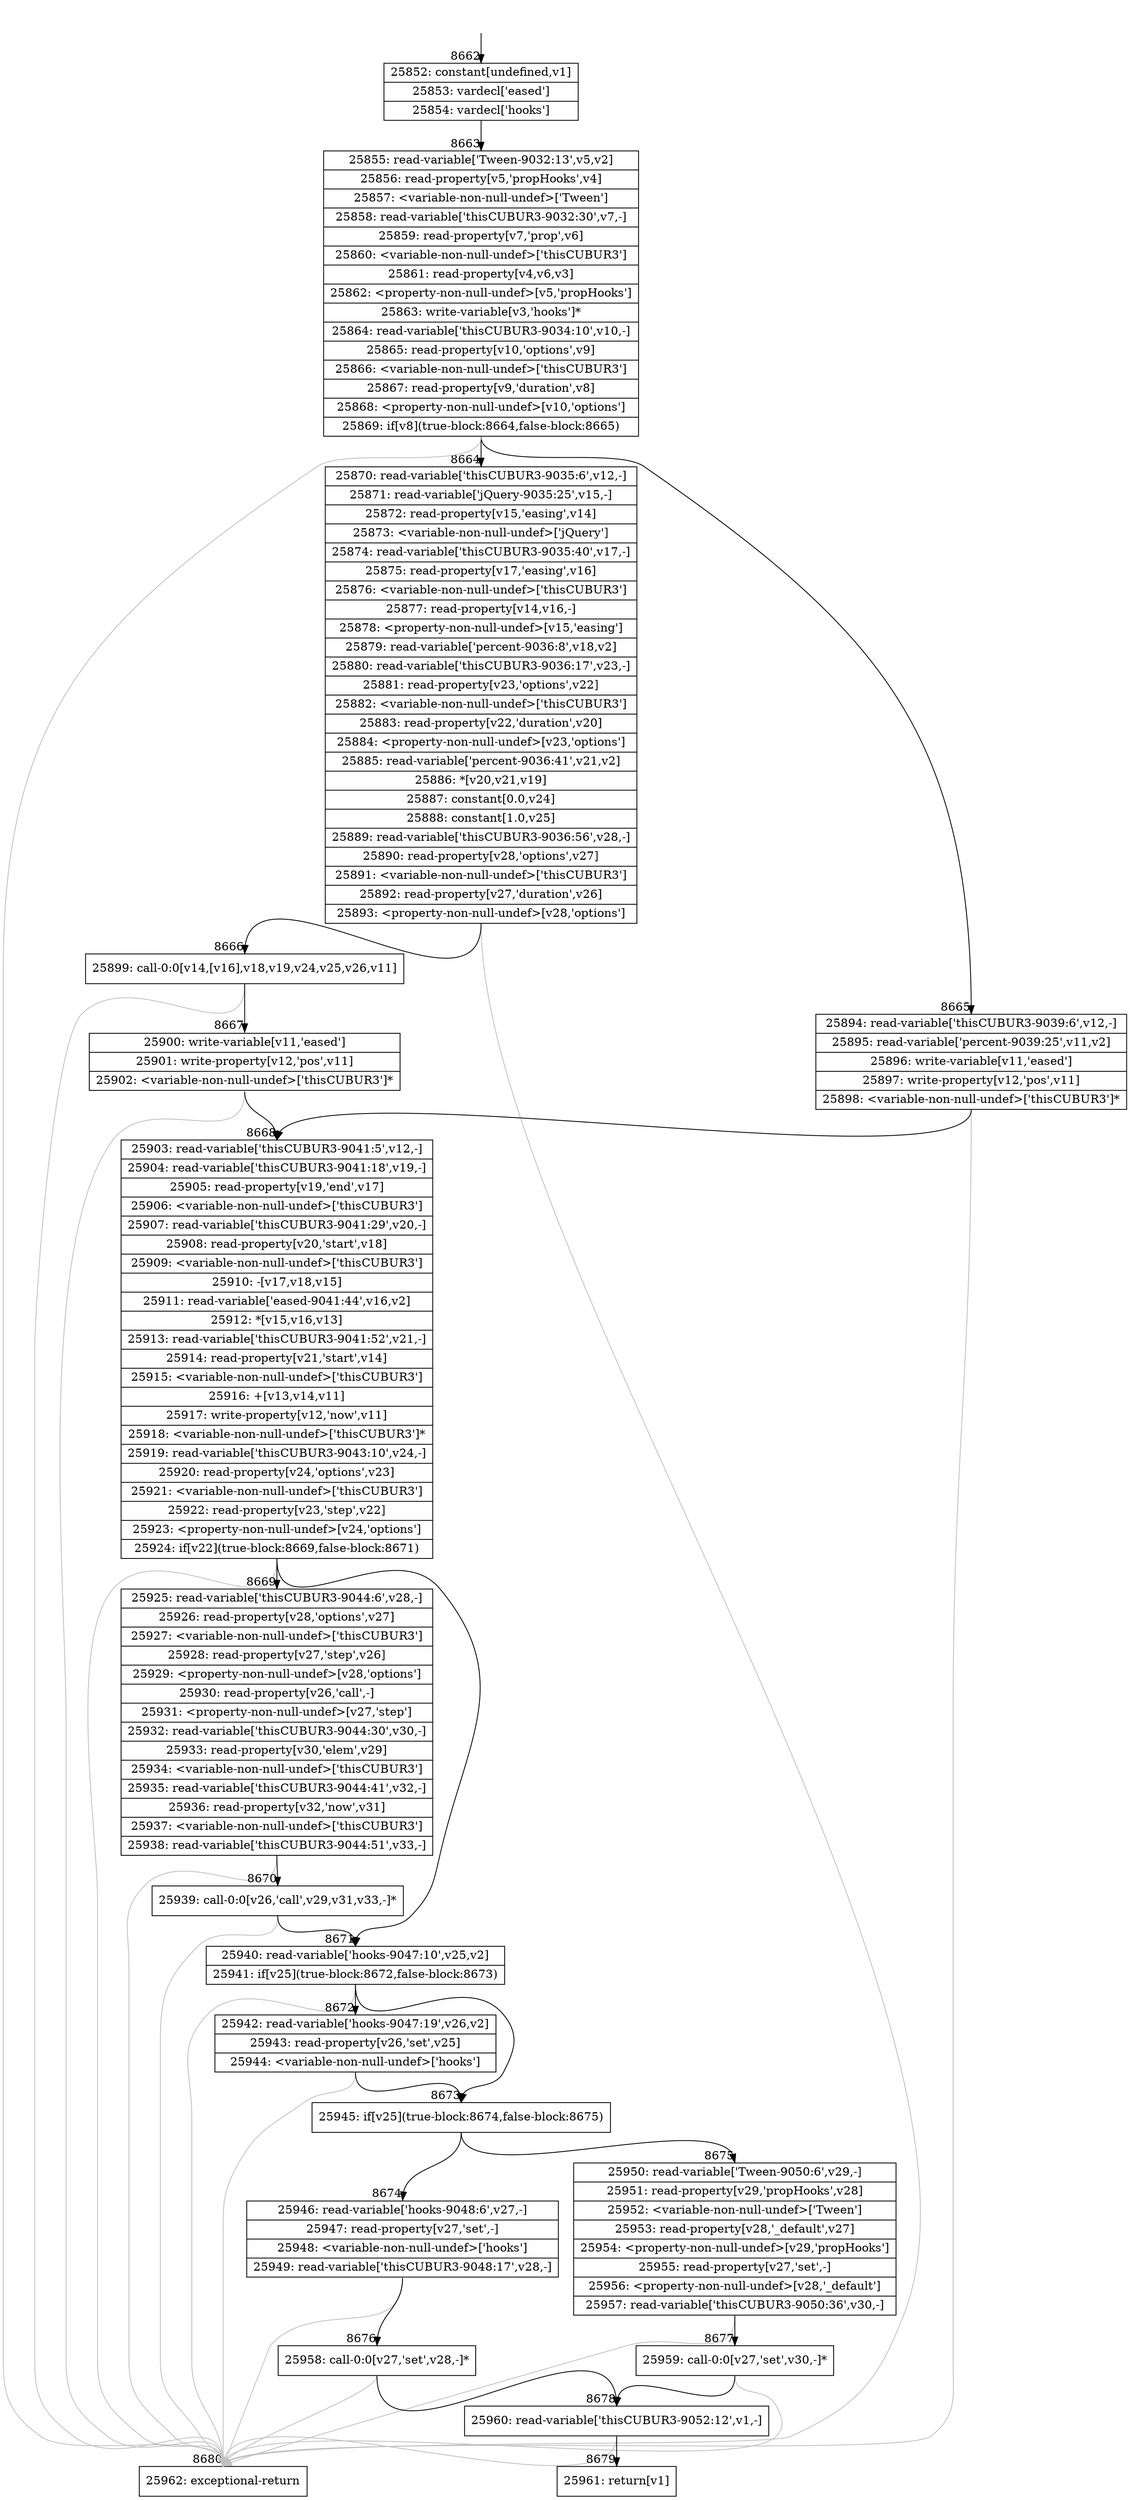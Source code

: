 digraph {
rankdir="TD"
BB_entry536[shape=none,label=""];
BB_entry536 -> BB8662 [tailport=s, headport=n, headlabel="    8662"]
BB8662 [shape=record label="{25852: constant[undefined,v1]|25853: vardecl['eased']|25854: vardecl['hooks']}" ] 
BB8662 -> BB8663 [tailport=s, headport=n, headlabel="      8663"]
BB8663 [shape=record label="{25855: read-variable['Tween-9032:13',v5,v2]|25856: read-property[v5,'propHooks',v4]|25857: \<variable-non-null-undef\>['Tween']|25858: read-variable['thisCUBUR3-9032:30',v7,-]|25859: read-property[v7,'prop',v6]|25860: \<variable-non-null-undef\>['thisCUBUR3']|25861: read-property[v4,v6,v3]|25862: \<property-non-null-undef\>[v5,'propHooks']|25863: write-variable[v3,'hooks']*|25864: read-variable['thisCUBUR3-9034:10',v10,-]|25865: read-property[v10,'options',v9]|25866: \<variable-non-null-undef\>['thisCUBUR3']|25867: read-property[v9,'duration',v8]|25868: \<property-non-null-undef\>[v10,'options']|25869: if[v8](true-block:8664,false-block:8665)}" ] 
BB8663 -> BB8664 [tailport=s, headport=n, headlabel="      8664"]
BB8663 -> BB8665 [tailport=s, headport=n, headlabel="      8665"]
BB8663 -> BB8680 [tailport=s, headport=n, color=gray, headlabel="      8680"]
BB8664 [shape=record label="{25870: read-variable['thisCUBUR3-9035:6',v12,-]|25871: read-variable['jQuery-9035:25',v15,-]|25872: read-property[v15,'easing',v14]|25873: \<variable-non-null-undef\>['jQuery']|25874: read-variable['thisCUBUR3-9035:40',v17,-]|25875: read-property[v17,'easing',v16]|25876: \<variable-non-null-undef\>['thisCUBUR3']|25877: read-property[v14,v16,-]|25878: \<property-non-null-undef\>[v15,'easing']|25879: read-variable['percent-9036:8',v18,v2]|25880: read-variable['thisCUBUR3-9036:17',v23,-]|25881: read-property[v23,'options',v22]|25882: \<variable-non-null-undef\>['thisCUBUR3']|25883: read-property[v22,'duration',v20]|25884: \<property-non-null-undef\>[v23,'options']|25885: read-variable['percent-9036:41',v21,v2]|25886: *[v20,v21,v19]|25887: constant[0.0,v24]|25888: constant[1.0,v25]|25889: read-variable['thisCUBUR3-9036:56',v28,-]|25890: read-property[v28,'options',v27]|25891: \<variable-non-null-undef\>['thisCUBUR3']|25892: read-property[v27,'duration',v26]|25893: \<property-non-null-undef\>[v28,'options']}" ] 
BB8664 -> BB8666 [tailport=s, headport=n, headlabel="      8666"]
BB8664 -> BB8680 [tailport=s, headport=n, color=gray]
BB8665 [shape=record label="{25894: read-variable['thisCUBUR3-9039:6',v12,-]|25895: read-variable['percent-9039:25',v11,v2]|25896: write-variable[v11,'eased']|25897: write-property[v12,'pos',v11]|25898: \<variable-non-null-undef\>['thisCUBUR3']*}" ] 
BB8665 -> BB8668 [tailport=s, headport=n, headlabel="      8668"]
BB8665 -> BB8680 [tailport=s, headport=n, color=gray]
BB8666 [shape=record label="{25899: call-0:0[v14,[v16],v18,v19,v24,v25,v26,v11]}" ] 
BB8666 -> BB8667 [tailport=s, headport=n, headlabel="      8667"]
BB8666 -> BB8680 [tailport=s, headport=n, color=gray]
BB8667 [shape=record label="{25900: write-variable[v11,'eased']|25901: write-property[v12,'pos',v11]|25902: \<variable-non-null-undef\>['thisCUBUR3']*}" ] 
BB8667 -> BB8668 [tailport=s, headport=n]
BB8667 -> BB8680 [tailport=s, headport=n, color=gray]
BB8668 [shape=record label="{25903: read-variable['thisCUBUR3-9041:5',v12,-]|25904: read-variable['thisCUBUR3-9041:18',v19,-]|25905: read-property[v19,'end',v17]|25906: \<variable-non-null-undef\>['thisCUBUR3']|25907: read-variable['thisCUBUR3-9041:29',v20,-]|25908: read-property[v20,'start',v18]|25909: \<variable-non-null-undef\>['thisCUBUR3']|25910: -[v17,v18,v15]|25911: read-variable['eased-9041:44',v16,v2]|25912: *[v15,v16,v13]|25913: read-variable['thisCUBUR3-9041:52',v21,-]|25914: read-property[v21,'start',v14]|25915: \<variable-non-null-undef\>['thisCUBUR3']|25916: +[v13,v14,v11]|25917: write-property[v12,'now',v11]|25918: \<variable-non-null-undef\>['thisCUBUR3']*|25919: read-variable['thisCUBUR3-9043:10',v24,-]|25920: read-property[v24,'options',v23]|25921: \<variable-non-null-undef\>['thisCUBUR3']|25922: read-property[v23,'step',v22]|25923: \<property-non-null-undef\>[v24,'options']|25924: if[v22](true-block:8669,false-block:8671)}" ] 
BB8668 -> BB8669 [tailport=s, headport=n, headlabel="      8669"]
BB8668 -> BB8671 [tailport=s, headport=n, headlabel="      8671"]
BB8668 -> BB8680 [tailport=s, headport=n, color=gray]
BB8669 [shape=record label="{25925: read-variable['thisCUBUR3-9044:6',v28,-]|25926: read-property[v28,'options',v27]|25927: \<variable-non-null-undef\>['thisCUBUR3']|25928: read-property[v27,'step',v26]|25929: \<property-non-null-undef\>[v28,'options']|25930: read-property[v26,'call',-]|25931: \<property-non-null-undef\>[v27,'step']|25932: read-variable['thisCUBUR3-9044:30',v30,-]|25933: read-property[v30,'elem',v29]|25934: \<variable-non-null-undef\>['thisCUBUR3']|25935: read-variable['thisCUBUR3-9044:41',v32,-]|25936: read-property[v32,'now',v31]|25937: \<variable-non-null-undef\>['thisCUBUR3']|25938: read-variable['thisCUBUR3-9044:51',v33,-]}" ] 
BB8669 -> BB8670 [tailport=s, headport=n, headlabel="      8670"]
BB8669 -> BB8680 [tailport=s, headport=n, color=gray]
BB8670 [shape=record label="{25939: call-0:0[v26,'call',v29,v31,v33,-]*}" ] 
BB8670 -> BB8671 [tailport=s, headport=n]
BB8670 -> BB8680 [tailport=s, headport=n, color=gray]
BB8671 [shape=record label="{25940: read-variable['hooks-9047:10',v25,v2]|25941: if[v25](true-block:8672,false-block:8673)}" ] 
BB8671 -> BB8673 [tailport=s, headport=n, headlabel="      8673"]
BB8671 -> BB8672 [tailport=s, headport=n, headlabel="      8672"]
BB8671 -> BB8680 [tailport=s, headport=n, color=gray]
BB8672 [shape=record label="{25942: read-variable['hooks-9047:19',v26,v2]|25943: read-property[v26,'set',v25]|25944: \<variable-non-null-undef\>['hooks']}" ] 
BB8672 -> BB8673 [tailport=s, headport=n]
BB8672 -> BB8680 [tailport=s, headport=n, color=gray]
BB8673 [shape=record label="{25945: if[v25](true-block:8674,false-block:8675)}" ] 
BB8673 -> BB8674 [tailport=s, headport=n, headlabel="      8674"]
BB8673 -> BB8675 [tailport=s, headport=n, headlabel="      8675"]
BB8674 [shape=record label="{25946: read-variable['hooks-9048:6',v27,-]|25947: read-property[v27,'set',-]|25948: \<variable-non-null-undef\>['hooks']|25949: read-variable['thisCUBUR3-9048:17',v28,-]}" ] 
BB8674 -> BB8676 [tailport=s, headport=n, headlabel="      8676"]
BB8674 -> BB8680 [tailport=s, headport=n, color=gray]
BB8675 [shape=record label="{25950: read-variable['Tween-9050:6',v29,-]|25951: read-property[v29,'propHooks',v28]|25952: \<variable-non-null-undef\>['Tween']|25953: read-property[v28,'_default',v27]|25954: \<property-non-null-undef\>[v29,'propHooks']|25955: read-property[v27,'set',-]|25956: \<property-non-null-undef\>[v28,'_default']|25957: read-variable['thisCUBUR3-9050:36',v30,-]}" ] 
BB8675 -> BB8677 [tailport=s, headport=n, headlabel="      8677"]
BB8675 -> BB8680 [tailport=s, headport=n, color=gray]
BB8676 [shape=record label="{25958: call-0:0[v27,'set',v28,-]*}" ] 
BB8676 -> BB8678 [tailport=s, headport=n, headlabel="      8678"]
BB8676 -> BB8680 [tailport=s, headport=n, color=gray]
BB8677 [shape=record label="{25959: call-0:0[v27,'set',v30,-]*}" ] 
BB8677 -> BB8678 [tailport=s, headport=n]
BB8677 -> BB8680 [tailport=s, headport=n, color=gray]
BB8678 [shape=record label="{25960: read-variable['thisCUBUR3-9052:12',v1,-]}" ] 
BB8678 -> BB8679 [tailport=s, headport=n, headlabel="      8679"]
BB8678 -> BB8680 [tailport=s, headport=n, color=gray]
BB8679 [shape=record label="{25961: return[v1]}" ] 
BB8680 [shape=record label="{25962: exceptional-return}" ] 
}

